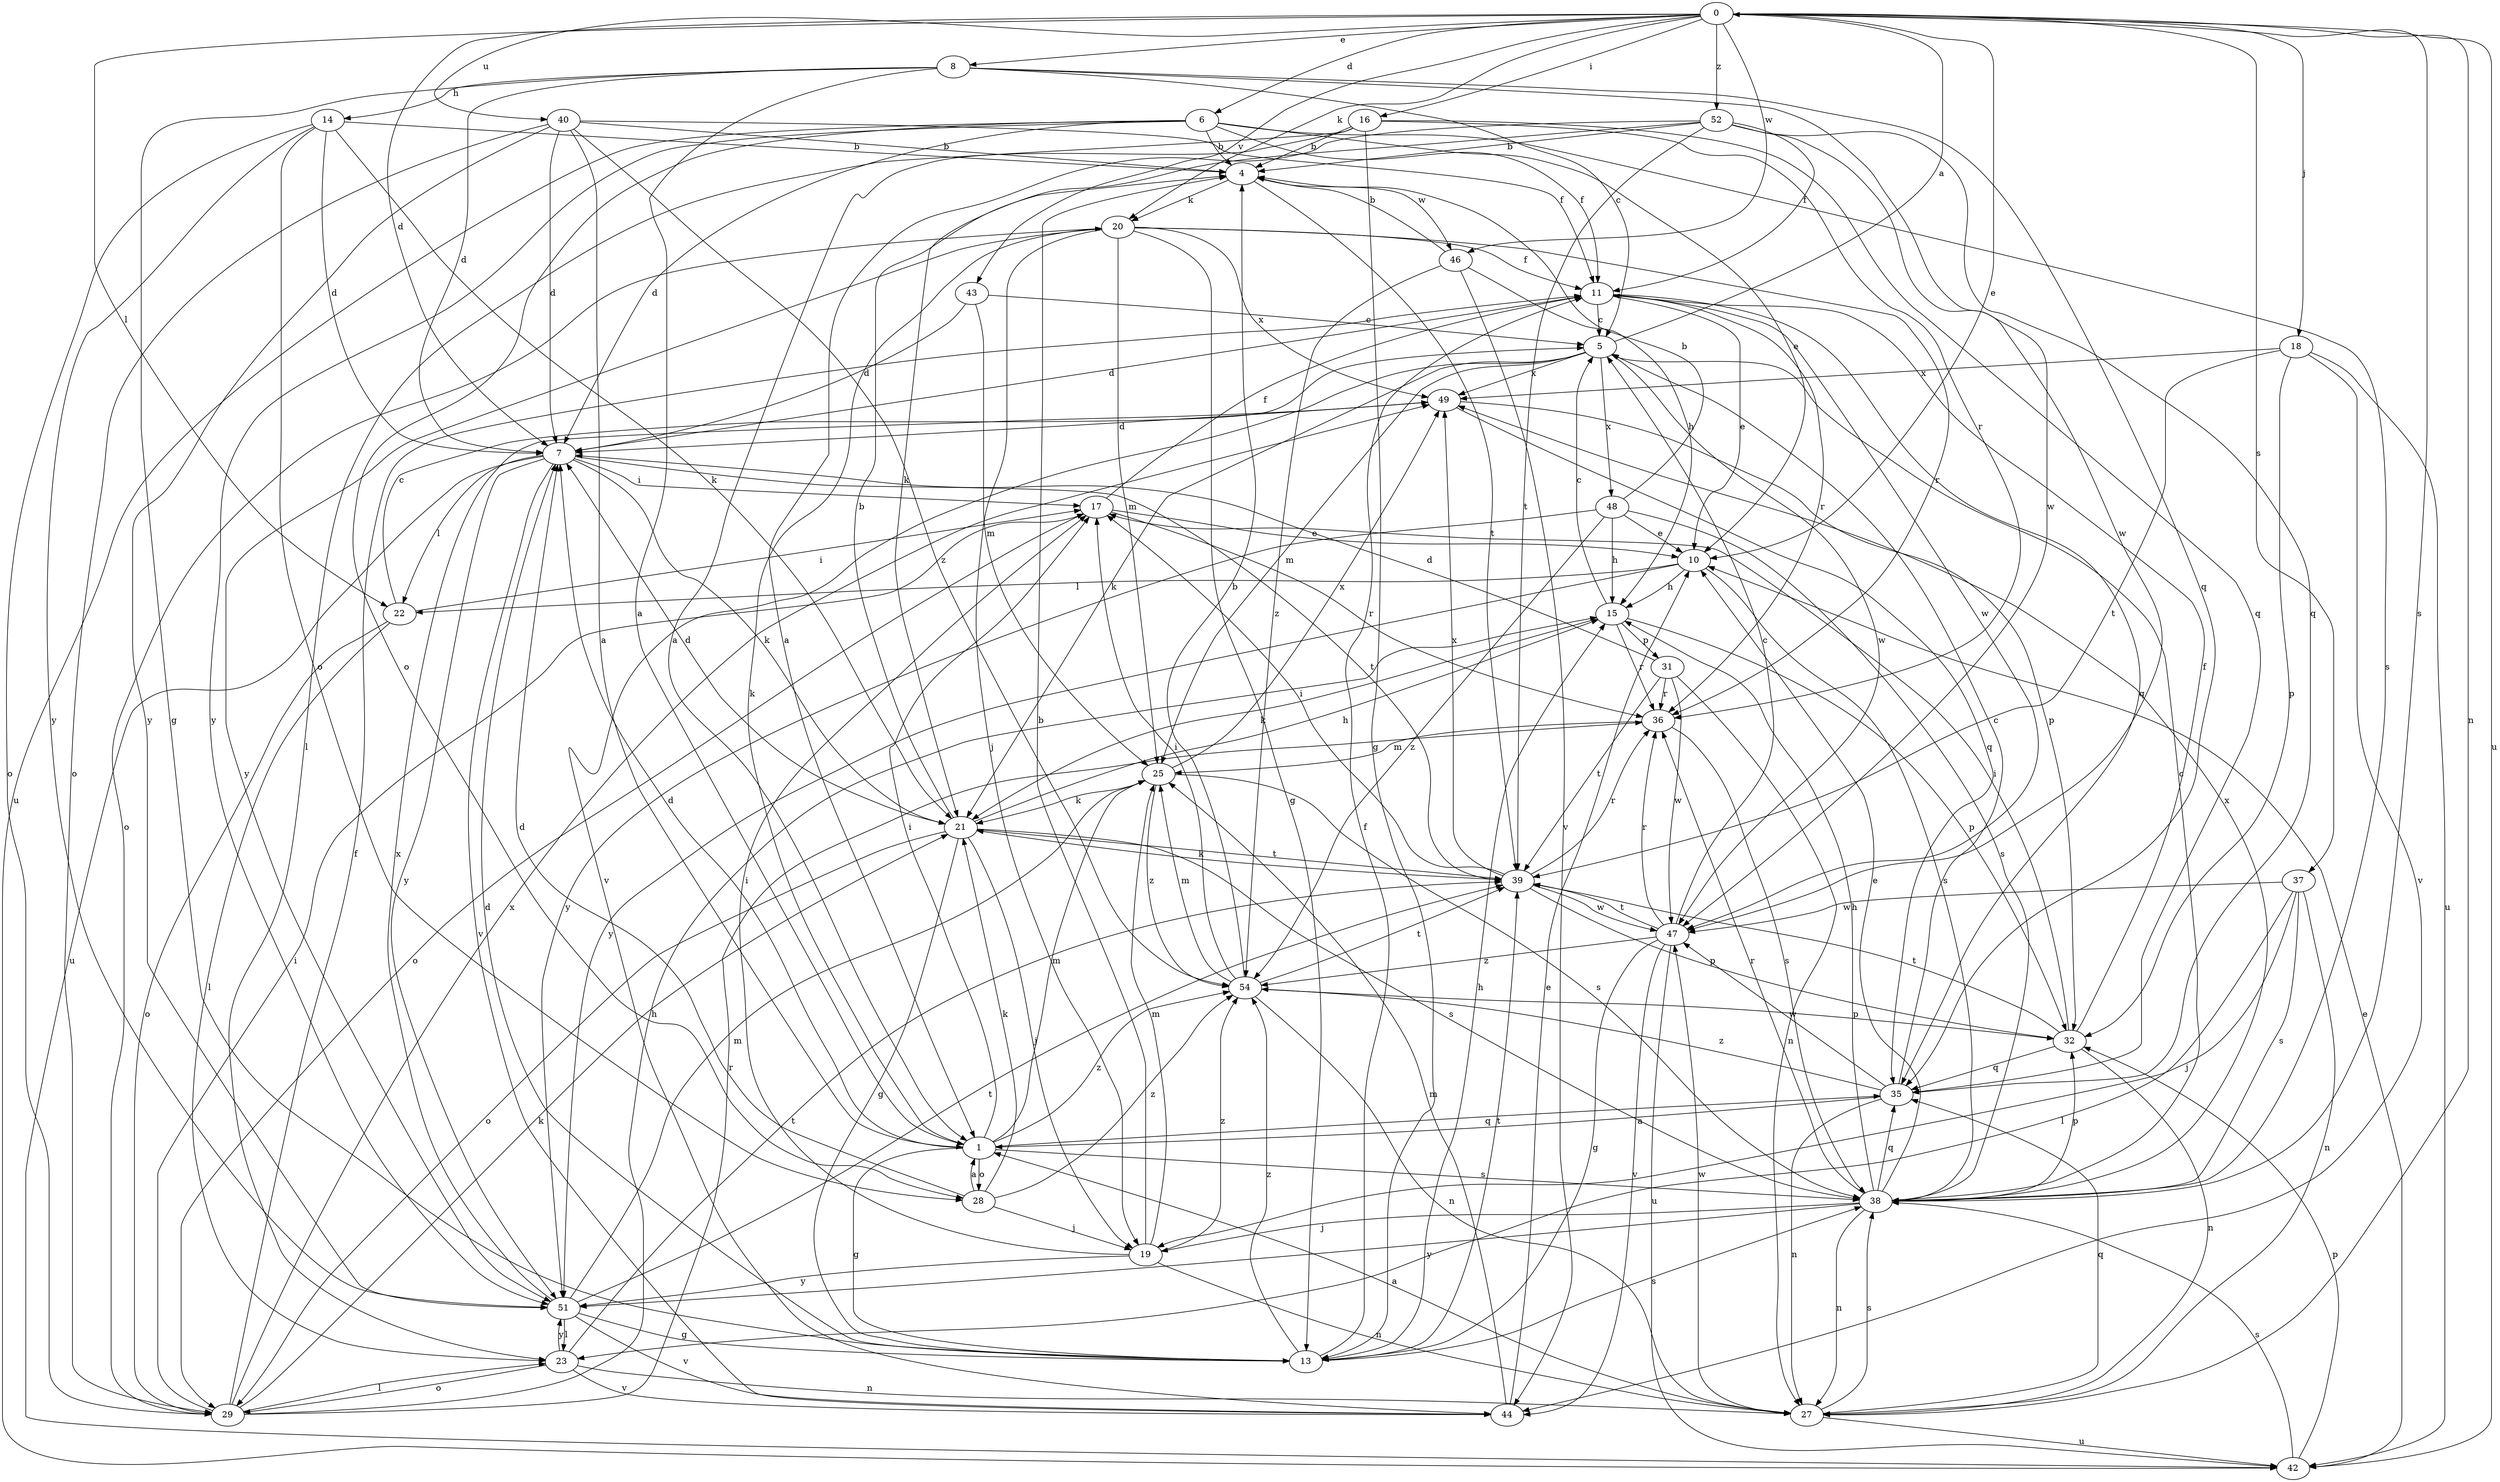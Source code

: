 strict digraph  {
0;
1;
4;
5;
6;
7;
8;
10;
11;
13;
14;
15;
16;
17;
18;
19;
20;
21;
22;
23;
25;
27;
28;
29;
31;
32;
35;
36;
37;
38;
39;
40;
42;
43;
44;
46;
47;
48;
49;
51;
52;
54;
0 -> 6  [label=d];
0 -> 7  [label=d];
0 -> 8  [label=e];
0 -> 10  [label=e];
0 -> 16  [label=i];
0 -> 18  [label=j];
0 -> 20  [label=k];
0 -> 22  [label=l];
0 -> 27  [label=n];
0 -> 37  [label=s];
0 -> 38  [label=s];
0 -> 40  [label=u];
0 -> 42  [label=u];
0 -> 43  [label=v];
0 -> 46  [label=w];
0 -> 52  [label=z];
1 -> 7  [label=d];
1 -> 13  [label=g];
1 -> 17  [label=i];
1 -> 20  [label=k];
1 -> 25  [label=m];
1 -> 28  [label=o];
1 -> 35  [label=q];
1 -> 38  [label=s];
1 -> 54  [label=z];
4 -> 20  [label=k];
4 -> 39  [label=t];
4 -> 46  [label=w];
5 -> 0  [label=a];
5 -> 21  [label=k];
5 -> 25  [label=m];
5 -> 44  [label=v];
5 -> 47  [label=w];
5 -> 48  [label=x];
5 -> 49  [label=x];
6 -> 4  [label=b];
6 -> 7  [label=d];
6 -> 10  [label=e];
6 -> 11  [label=f];
6 -> 28  [label=o];
6 -> 38  [label=s];
6 -> 42  [label=u];
6 -> 51  [label=y];
7 -> 17  [label=i];
7 -> 21  [label=k];
7 -> 22  [label=l];
7 -> 39  [label=t];
7 -> 42  [label=u];
7 -> 44  [label=v];
7 -> 51  [label=y];
8 -> 1  [label=a];
8 -> 5  [label=c];
8 -> 7  [label=d];
8 -> 13  [label=g];
8 -> 14  [label=h];
8 -> 35  [label=q];
8 -> 47  [label=w];
10 -> 15  [label=h];
10 -> 22  [label=l];
10 -> 38  [label=s];
10 -> 51  [label=y];
11 -> 5  [label=c];
11 -> 7  [label=d];
11 -> 10  [label=e];
11 -> 35  [label=q];
11 -> 36  [label=r];
11 -> 47  [label=w];
13 -> 7  [label=d];
13 -> 11  [label=f];
13 -> 15  [label=h];
13 -> 38  [label=s];
13 -> 39  [label=t];
13 -> 54  [label=z];
14 -> 4  [label=b];
14 -> 7  [label=d];
14 -> 21  [label=k];
14 -> 28  [label=o];
14 -> 29  [label=o];
14 -> 51  [label=y];
15 -> 5  [label=c];
15 -> 21  [label=k];
15 -> 31  [label=p];
15 -> 32  [label=p];
15 -> 36  [label=r];
16 -> 1  [label=a];
16 -> 4  [label=b];
16 -> 13  [label=g];
16 -> 23  [label=l];
16 -> 35  [label=q];
16 -> 36  [label=r];
17 -> 10  [label=e];
17 -> 11  [label=f];
17 -> 29  [label=o];
17 -> 36  [label=r];
18 -> 32  [label=p];
18 -> 39  [label=t];
18 -> 42  [label=u];
18 -> 44  [label=v];
18 -> 49  [label=x];
19 -> 4  [label=b];
19 -> 17  [label=i];
19 -> 25  [label=m];
19 -> 27  [label=n];
19 -> 51  [label=y];
19 -> 54  [label=z];
20 -> 11  [label=f];
20 -> 13  [label=g];
20 -> 19  [label=j];
20 -> 25  [label=m];
20 -> 29  [label=o];
20 -> 36  [label=r];
20 -> 49  [label=x];
20 -> 51  [label=y];
21 -> 4  [label=b];
21 -> 7  [label=d];
21 -> 13  [label=g];
21 -> 15  [label=h];
21 -> 19  [label=j];
21 -> 29  [label=o];
21 -> 38  [label=s];
21 -> 39  [label=t];
22 -> 5  [label=c];
22 -> 17  [label=i];
22 -> 23  [label=l];
22 -> 29  [label=o];
23 -> 27  [label=n];
23 -> 29  [label=o];
23 -> 39  [label=t];
23 -> 44  [label=v];
23 -> 51  [label=y];
25 -> 21  [label=k];
25 -> 38  [label=s];
25 -> 49  [label=x];
25 -> 54  [label=z];
27 -> 1  [label=a];
27 -> 35  [label=q];
27 -> 38  [label=s];
27 -> 42  [label=u];
27 -> 47  [label=w];
28 -> 1  [label=a];
28 -> 7  [label=d];
28 -> 19  [label=j];
28 -> 21  [label=k];
28 -> 54  [label=z];
29 -> 11  [label=f];
29 -> 15  [label=h];
29 -> 17  [label=i];
29 -> 21  [label=k];
29 -> 23  [label=l];
29 -> 36  [label=r];
29 -> 49  [label=x];
31 -> 7  [label=d];
31 -> 27  [label=n];
31 -> 36  [label=r];
31 -> 39  [label=t];
31 -> 47  [label=w];
32 -> 11  [label=f];
32 -> 17  [label=i];
32 -> 27  [label=n];
32 -> 35  [label=q];
32 -> 39  [label=t];
35 -> 1  [label=a];
35 -> 5  [label=c];
35 -> 27  [label=n];
35 -> 47  [label=w];
35 -> 54  [label=z];
36 -> 25  [label=m];
36 -> 38  [label=s];
37 -> 19  [label=j];
37 -> 23  [label=l];
37 -> 27  [label=n];
37 -> 38  [label=s];
37 -> 47  [label=w];
38 -> 5  [label=c];
38 -> 10  [label=e];
38 -> 15  [label=h];
38 -> 19  [label=j];
38 -> 27  [label=n];
38 -> 32  [label=p];
38 -> 35  [label=q];
38 -> 36  [label=r];
38 -> 49  [label=x];
38 -> 51  [label=y];
39 -> 17  [label=i];
39 -> 21  [label=k];
39 -> 32  [label=p];
39 -> 36  [label=r];
39 -> 47  [label=w];
39 -> 49  [label=x];
40 -> 1  [label=a];
40 -> 4  [label=b];
40 -> 7  [label=d];
40 -> 11  [label=f];
40 -> 29  [label=o];
40 -> 51  [label=y];
40 -> 54  [label=z];
42 -> 10  [label=e];
42 -> 32  [label=p];
42 -> 38  [label=s];
43 -> 5  [label=c];
43 -> 7  [label=d];
43 -> 25  [label=m];
44 -> 10  [label=e];
44 -> 25  [label=m];
46 -> 4  [label=b];
46 -> 15  [label=h];
46 -> 44  [label=v];
46 -> 54  [label=z];
47 -> 5  [label=c];
47 -> 13  [label=g];
47 -> 36  [label=r];
47 -> 39  [label=t];
47 -> 42  [label=u];
47 -> 44  [label=v];
47 -> 54  [label=z];
48 -> 4  [label=b];
48 -> 10  [label=e];
48 -> 15  [label=h];
48 -> 38  [label=s];
48 -> 51  [label=y];
48 -> 54  [label=z];
49 -> 7  [label=d];
49 -> 32  [label=p];
49 -> 35  [label=q];
51 -> 13  [label=g];
51 -> 23  [label=l];
51 -> 25  [label=m];
51 -> 39  [label=t];
51 -> 44  [label=v];
51 -> 49  [label=x];
52 -> 1  [label=a];
52 -> 4  [label=b];
52 -> 11  [label=f];
52 -> 21  [label=k];
52 -> 35  [label=q];
52 -> 39  [label=t];
52 -> 47  [label=w];
54 -> 4  [label=b];
54 -> 17  [label=i];
54 -> 25  [label=m];
54 -> 27  [label=n];
54 -> 32  [label=p];
54 -> 39  [label=t];
}
